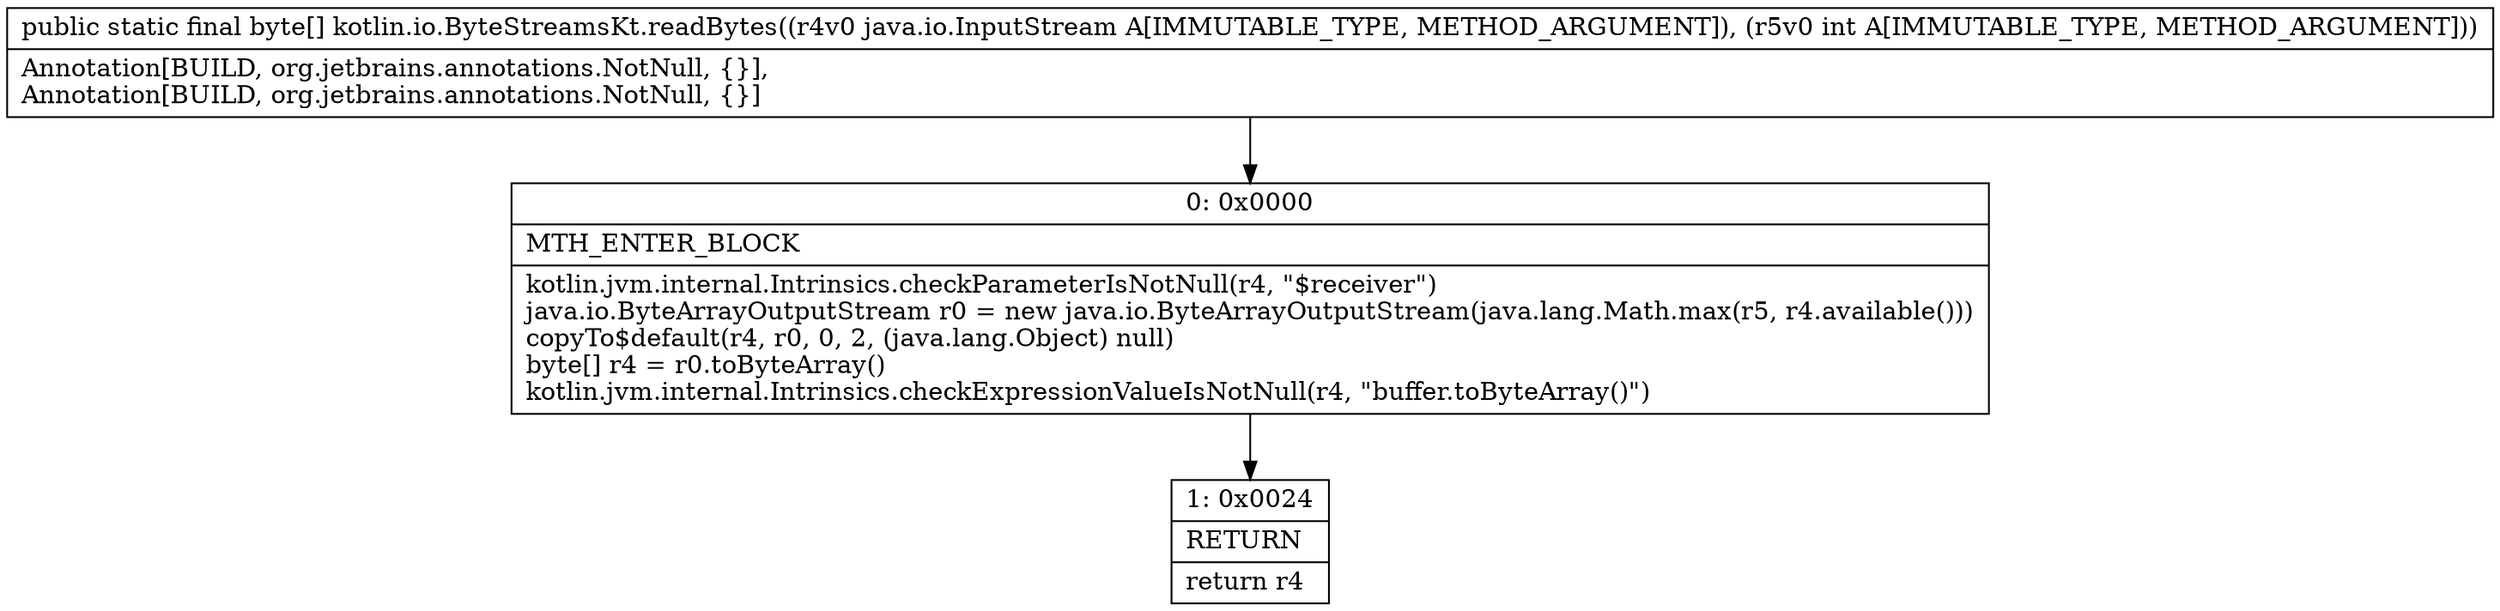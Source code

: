 digraph "CFG forkotlin.io.ByteStreamsKt.readBytes(Ljava\/io\/InputStream;I)[B" {
Node_0 [shape=record,label="{0\:\ 0x0000|MTH_ENTER_BLOCK\l|kotlin.jvm.internal.Intrinsics.checkParameterIsNotNull(r4, \"$receiver\")\ljava.io.ByteArrayOutputStream r0 = new java.io.ByteArrayOutputStream(java.lang.Math.max(r5, r4.available()))\lcopyTo$default(r4, r0, 0, 2, (java.lang.Object) null)\lbyte[] r4 = r0.toByteArray()\lkotlin.jvm.internal.Intrinsics.checkExpressionValueIsNotNull(r4, \"buffer.toByteArray()\")\l}"];
Node_1 [shape=record,label="{1\:\ 0x0024|RETURN\l|return r4\l}"];
MethodNode[shape=record,label="{public static final byte[] kotlin.io.ByteStreamsKt.readBytes((r4v0 java.io.InputStream A[IMMUTABLE_TYPE, METHOD_ARGUMENT]), (r5v0 int A[IMMUTABLE_TYPE, METHOD_ARGUMENT]))  | Annotation[BUILD, org.jetbrains.annotations.NotNull, \{\}], \lAnnotation[BUILD, org.jetbrains.annotations.NotNull, \{\}]\l}"];
MethodNode -> Node_0;
Node_0 -> Node_1;
}

